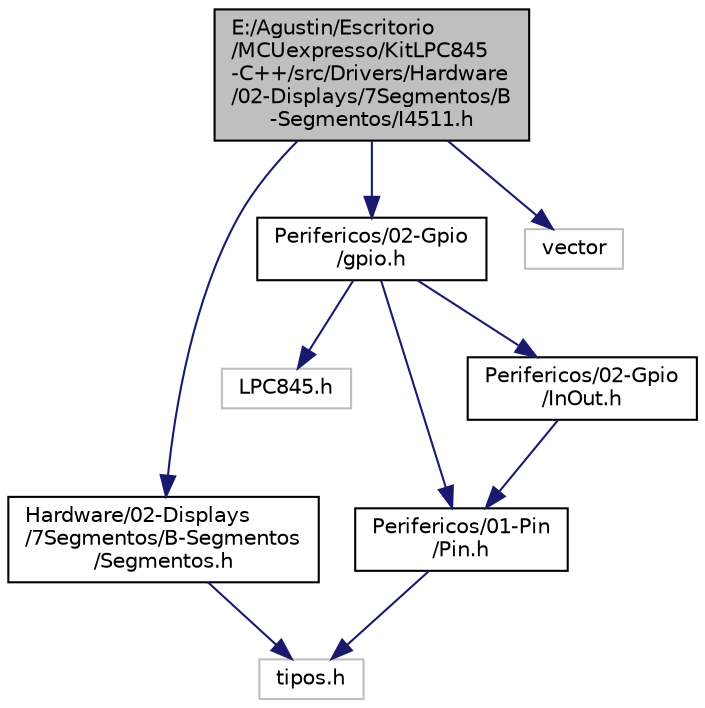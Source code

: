 digraph "E:/Agustin/Escritorio/MCUexpresso/KitLPC845-C++/src/Drivers/Hardware/02-Displays/7Segmentos/B-Segmentos/I4511.h"
{
 // LATEX_PDF_SIZE
  edge [fontname="Helvetica",fontsize="10",labelfontname="Helvetica",labelfontsize="10"];
  node [fontname="Helvetica",fontsize="10",shape=record];
  Node1 [label="E:/Agustin/Escritorio\l/MCUexpresso/KitLPC845\l-C++/src/Drivers/Hardware\l/02-Displays/7Segmentos/B\l-Segmentos/I4511.h",height=0.2,width=0.4,color="black", fillcolor="grey75", style="filled", fontcolor="black",tooltip="Objeto de control del integrado I4511."];
  Node1 -> Node2 [color="midnightblue",fontsize="10",style="solid",fontname="Helvetica"];
  Node2 [label="Hardware/02-Displays\l/7Segmentos/B-Segmentos\l/Segmentos.h",height=0.2,width=0.4,color="black", fillcolor="white", style="filled",URL="$_segmentos_8h.html",tooltip="Clase abstracta de manejo de segmentos binarios."];
  Node2 -> Node3 [color="midnightblue",fontsize="10",style="solid",fontname="Helvetica"];
  Node3 [label="tipos.h",height=0.2,width=0.4,color="grey75", fillcolor="white", style="filled",tooltip=" "];
  Node1 -> Node4 [color="midnightblue",fontsize="10",style="solid",fontname="Helvetica"];
  Node4 [label="Perifericos/02-Gpio\l/gpio.h",height=0.2,width=0.4,color="black", fillcolor="white", style="filled",URL="$gpio_8h.html",tooltip="Módulo con clase de manejo de GPIO."];
  Node4 -> Node5 [color="midnightblue",fontsize="10",style="solid",fontname="Helvetica"];
  Node5 [label="LPC845.h",height=0.2,width=0.4,color="grey75", fillcolor="white", style="filled",tooltip=" "];
  Node4 -> Node6 [color="midnightblue",fontsize="10",style="solid",fontname="Helvetica"];
  Node6 [label="Perifericos/01-Pin\l/Pin.h",height=0.2,width=0.4,color="black", fillcolor="white", style="filled",URL="$_pin_8h.html",tooltip="Clase Abstracta de cualquier pin del microcontrolador."];
  Node6 -> Node3 [color="midnightblue",fontsize="10",style="solid",fontname="Helvetica"];
  Node4 -> Node7 [color="midnightblue",fontsize="10",style="solid",fontname="Helvetica"];
  Node7 [label="Perifericos/02-Gpio\l/InOut.h",height=0.2,width=0.4,color="black", fillcolor="white", style="filled",URL="$_in_out_8h.html",tooltip="Clase Abstracta Pura de las GPIO."];
  Node7 -> Node6 [color="midnightblue",fontsize="10",style="solid",fontname="Helvetica"];
  Node1 -> Node8 [color="midnightblue",fontsize="10",style="solid",fontname="Helvetica"];
  Node8 [label="vector",height=0.2,width=0.4,color="grey75", fillcolor="white", style="filled",tooltip=" "];
}
